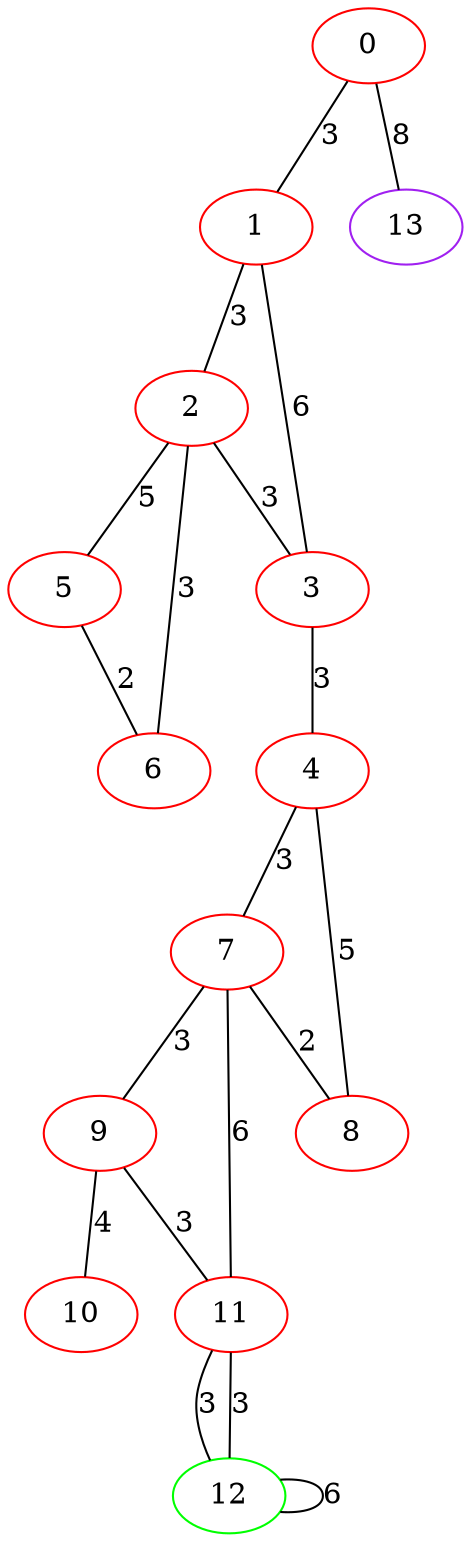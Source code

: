 graph "" {
0 [color=red, weight=1];
1 [color=red, weight=1];
2 [color=red, weight=1];
3 [color=red, weight=1];
4 [color=red, weight=1];
5 [color=red, weight=1];
6 [color=red, weight=1];
7 [color=red, weight=1];
8 [color=red, weight=1];
9 [color=red, weight=1];
10 [color=red, weight=1];
11 [color=red, weight=1];
12 [color=green, weight=2];
13 [color=purple, weight=4];
0 -- 1  [key=0, label=3];
0 -- 13  [key=0, label=8];
1 -- 2  [key=0, label=3];
1 -- 3  [key=0, label=6];
2 -- 3  [key=0, label=3];
2 -- 5  [key=0, label=5];
2 -- 6  [key=0, label=3];
3 -- 4  [key=0, label=3];
4 -- 8  [key=0, label=5];
4 -- 7  [key=0, label=3];
5 -- 6  [key=0, label=2];
7 -- 8  [key=0, label=2];
7 -- 9  [key=0, label=3];
7 -- 11  [key=0, label=6];
9 -- 10  [key=0, label=4];
9 -- 11  [key=0, label=3];
11 -- 12  [key=0, label=3];
11 -- 12  [key=1, label=3];
12 -- 12  [key=0, label=6];
}
